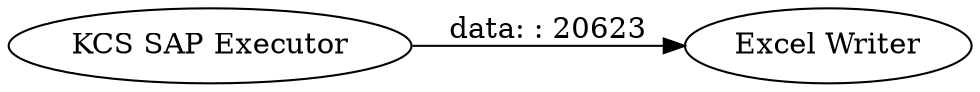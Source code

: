 digraph {
	"5080109122763714529_1" [label="KCS SAP Executor"]
	"5080109122763714529_2" [label="Excel Writer"]
	"5080109122763714529_1" -> "5080109122763714529_2" [label="data: : 20623"]
	rankdir=LR
}
